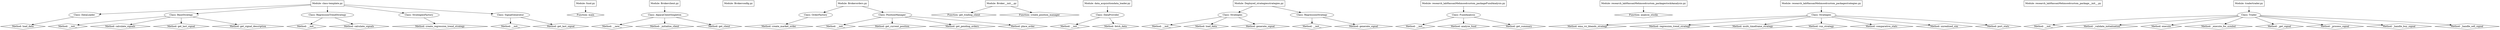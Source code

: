 strict digraph "Codebase Flowchart" {
	graph [rankdir=TB];
	node [label="\N"];
	"class-template_py"	[label="Module: class-template.py",
		shape=box];
	"class-template_py_DataLoader"	[label="Class: DataLoader",
		shape=ellipse];
	"class-template_py" -> "class-template_py_DataLoader";
	"class-template_py_BaseStrategy"	[label="Class: BaseStrategy",
		shape=ellipse];
	"class-template_py" -> "class-template_py_BaseStrategy";
	"class-template_py_RegressionTrendStrategy"	[label="Class: RegressionTrendStrategy",
		shape=ellipse];
	"class-template_py" -> "class-template_py_RegressionTrendStrategy";
	"class-template_py_StrategiesFactory"	[label="Class: StrategiesFactory",
		shape=ellipse];
	"class-template_py" -> "class-template_py_StrategiesFactory";
	"class-template_py_SignalGenerator"	[label="Class: SignalGenerator",
		shape=ellipse];
	"class-template_py" -> "class-template_py_SignalGenerator";
	"class-template_py_DataLoader_load_data"	[label="Method: load_data",
		shape=diamond];
	"class-template_py_DataLoader" -> "class-template_py_DataLoader_load_data";
	"class-template_py_BaseStrategy___init__"	[label="Method: __init__",
		shape=diamond];
	"class-template_py_BaseStrategy" -> "class-template_py_BaseStrategy___init__";
	"class-template_py_BaseStrategy_calculate_signals"	[label="Method: calculate_signals",
		shape=diamond];
	"class-template_py_BaseStrategy" -> "class-template_py_BaseStrategy_calculate_signals";
	"class-template_py_BaseStrategy_get_last_signal"	[label="Method: get_last_signal",
		shape=diamond];
	"class-template_py_BaseStrategy" -> "class-template_py_BaseStrategy_get_last_signal";
	"class-template_py_BaseStrategy_get_signal_description"	[label="Method: get_signal_description",
		shape=diamond];
	"class-template_py_BaseStrategy" -> "class-template_py_BaseStrategy_get_signal_description";
	"class-template_py_RegressionTrendStrategy___init__"	[label="Method: __init__",
		shape=diamond];
	"class-template_py_RegressionTrendStrategy" -> "class-template_py_RegressionTrendStrategy___init__";
	"class-template_py_RegressionTrendStrategy_calculate_signals"	[label="Method: calculate_signals",
		shape=diamond];
	"class-template_py_RegressionTrendStrategy" -> "class-template_py_RegressionTrendStrategy_calculate_signals";
	"class-template_py_StrategiesFactory_create_regression_trend_strategy"	[label="Method: create_regression_trend_strategy",
		shape=diamond];
	"class-template_py_StrategiesFactory" -> "class-template_py_StrategiesFactory_create_regression_trend_strategy";
	"class-template_py_SignalGenerator___init__"	[label="Method: __init__",
		shape=diamond];
	"class-template_py_SignalGenerator" -> "class-template_py_SignalGenerator___init__";
	"class-template_py_SignalGenerator_get_last_signal"	[label="Method: get_last_signal",
		shape=diamond];
	"class-template_py_SignalGenerator" -> "class-template_py_SignalGenerator_get_last_signal";
	fund_py	[label="Module: fund.py",
		shape=box];
	fund_py_main	[label="Function: main",
		shape=diamond];
	fund_py -> fund_py_main;
	"Broker\client_py"	[label="Module: Broker\client.py",
		shape=box];
	"Broker\client_py_AlpacaClientSingleton"	[label="Class: AlpacaClientSingleton",
		shape=ellipse];
	"Broker\client_py" -> "Broker\client_py_AlpacaClientSingleton";
	"Broker\client_py_AlpacaClientSingleton___new__"	[label="Method: __new__",
		shape=diamond];
	"Broker\client_py_AlpacaClientSingleton" -> "Broker\client_py_AlpacaClientSingleton___new__";
	"Broker\client_py_AlpacaClientSingleton__initialize_client"	[label="Method: _initialize_client",
		shape=diamond];
	"Broker\client_py_AlpacaClientSingleton" -> "Broker\client_py_AlpacaClientSingleton__initialize_client";
	"Broker\client_py_AlpacaClientSingleton_get_client"	[label="Method: get_client",
		shape=diamond];
	"Broker\client_py_AlpacaClientSingleton" -> "Broker\client_py_AlpacaClientSingleton_get_client";
	"Broker\config_py"	[label="Module: Broker\config.py",
		shape=box];
	"Broker\orders_py"	[label="Module: Broker\orders.py",
		shape=box];
	"Broker\orders_py_OrderFactory"	[label="Class: OrderFactory",
		shape=ellipse];
	"Broker\orders_py" -> "Broker\orders_py_OrderFactory";
	"Broker\orders_py_PositionManager"	[label="Class: PositionManager",
		shape=ellipse];
	"Broker\orders_py" -> "Broker\orders_py_PositionManager";
	"Broker\orders_py_OrderFactory_create_market_order"	[label="Method: create_market_order",
		shape=diamond];
	"Broker\orders_py_OrderFactory" -> "Broker\orders_py_OrderFactory_create_market_order";
	"Broker\orders_py_PositionManager___init__"	[label="Method: __init__",
		shape=diamond];
	"Broker\orders_py_PositionManager" -> "Broker\orders_py_PositionManager___init__";
	"Broker\orders_py_PositionManager_get_current_position"	[label="Method: get_current_position",
		shape=diamond];
	"Broker\orders_py_PositionManager" -> "Broker\orders_py_PositionManager_get_current_position";
	"Broker\orders_py_PositionManager_get_pending_orders"	[label="Method: get_pending_orders",
		shape=diamond];
	"Broker\orders_py_PositionManager" -> "Broker\orders_py_PositionManager_get_pending_orders";
	"Broker\orders_py_PositionManager_place_order"	[label="Method: place_order",
		shape=diamond];
	"Broker\orders_py_PositionManager" -> "Broker\orders_py_PositionManager_place_order";
	"Broker\__init___py"	[label="Module: Broker\__init__.py",
		shape=box];
	"Broker\__init___py_get_trading_client"	[label="Function: get_trading_client",
		shape=diamond];
	"Broker\__init___py" -> "Broker\__init___py_get_trading_client";
	"Broker\__init___py_create_position_manager"	[label="Function: create_position_manager",
		shape=diamond];
	"Broker\__init___py" -> "Broker\__init___py_create_position_manager";
	"data_acquisition\data_loader_py"	[label="Module: data_acquisition\data_loader.py",
		shape=box];
	"data_acquisition\data_loader_py_DataProvider"	[label="Class: DataProvider",
		shape=ellipse];
	"data_acquisition\data_loader_py" -> "data_acquisition\data_loader_py_DataProvider";
	"data_acquisition\data_loader_py_DataProvider___init__"	[label="Method: __init__",
		shape=diamond];
	"data_acquisition\data_loader_py_DataProvider" -> "data_acquisition\data_loader_py_DataProvider___init__";
	"data_acquisition\data_loader_py_DataProvider_fetch_data"	[label="Method: fetch_data",
		shape=diamond];
	"data_acquisition\data_loader_py_DataProvider" -> "data_acquisition\data_loader_py_DataProvider_fetch_data";
	"Deployed_strategies\strategies_py"	[label="Module: Deployed_strategies\strategies.py",
		shape=box];
	"Deployed_strategies\strategies_py_Strategies"	[label="Class: Strategies",
		shape=ellipse];
	"Deployed_strategies\strategies_py" -> "Deployed_strategies\strategies_py_Strategies";
	"Deployed_strategies\strategies_py_RegressionStrategy"	[label="Class: RegressionStrategy",
		shape=ellipse];
	"Deployed_strategies\strategies_py" -> "Deployed_strategies\strategies_py_RegressionStrategy";
	"Deployed_strategies\strategies_py_Strategies___init__"	[label="Method: __init__",
		shape=diamond];
	"Deployed_strategies\strategies_py_Strategies" -> "Deployed_strategies\strategies_py_Strategies___init__";
	"Deployed_strategies\strategies_py_Strategies_load_data"	[label="Method: load_data",
		shape=diamond];
	"Deployed_strategies\strategies_py_Strategies" -> "Deployed_strategies\strategies_py_Strategies_load_data";
	"Deployed_strategies\strategies_py_Strategies_generate_signal"	[label="Method: generate_signal",
		shape=diamond];
	"Deployed_strategies\strategies_py_Strategies" -> "Deployed_strategies\strategies_py_Strategies_generate_signal";
	"Deployed_strategies\strategies_py_RegressionStrategy___init__"	[label="Method: __init__",
		shape=diamond];
	"Deployed_strategies\strategies_py_RegressionStrategy" -> "Deployed_strategies\strategies_py_RegressionStrategy___init__";
	"Deployed_strategies\strategies_py_RegressionStrategy_generate_signal"	[label="Method: generate_signal",
		shape=diamond];
	"Deployed_strategies\strategies_py_RegressionStrategy" -> "Deployed_strategies\strategies_py_RegressionStrategy_generate_signal";
	"research_lab\HassanMehmood\custom_package\FundAnalysis_py"	[label="Module: research_lab\HassanMehmood\custom_package\FundAnalysis.py",
		shape=box];
	"research_lab\HassanMehmood\custom_package\FundAnalysis_py_FundAnalysis"	[label="Class: FundAnalysis",
		shape=ellipse];
	"research_lab\HassanMehmood\custom_package\FundAnalysis_py" -> "research_lab\HassanMehmood\custom_package\FundAnalysis_py_FundAnalysis";
	"research_lab\HassanMehmood\custom_package\FundAnalysis_py_FundAnalysis___init__"	[label="Method: __init__",
		shape=diamond];
	"research_lab\HassanMehmood\custom_package\FundAnalysis_py_FundAnalysis" -> "research_lab\HassanMehmood\custom_package\FundAnalysis_py_FundAnalysis___init__";
	"research_lab\HassanMehmood\custom_package\FundAnalysis_py_FundAnalysis_analyze_fund"	[label="Method: analyze_fund",
		shape=diamond];
	"research_lab\HassanMehmood\custom_package\FundAnalysis_py_FundAnalysis" -> "research_lab\HassanMehmood\custom_package\FundAnalysis_py_FundAnalysis_analyze_fund";
	"research_lab\HassanMehmood\custom_package\FundAnalysis_py_FundAnalysis_get_summary"	[label="Method: get_summary",
		shape=diamond];
	"research_lab\HassanMehmood\custom_package\FundAnalysis_py_FundAnalysis" -> "research_lab\HassanMehmood\custom_package\FundAnalysis_py_FundAnalysis_get_summary";
	"research_lab\HassanMehmood\custom_package\stockAanalysis_py"	[label="Module: research_lab\HassanMehmood\custom_package\stockAanalysis.py",
		shape=box];
	"research_lab\HassanMehmood\custom_package\stockAanalysis_py_analyze_stocks"	[label="Function: analyze_stocks",
		shape=diamond];
	"research_lab\HassanMehmood\custom_package\stockAanalysis_py" -> "research_lab\HassanMehmood\custom_package\stockAanalysis_py_analyze_stocks";
	"research_lab\HassanMehmood\custom_package\strategies_py"	[label="Module: research_lab\HassanMehmood\custom_package\strategies.py",
		shape=box];
	"research_lab\HassanMehmood\custom_package\strategies_py_Strategies"	[label="Class: Strategies",
		shape=ellipse];
	"research_lab\HassanMehmood\custom_package\strategies_py" -> "research_lab\HassanMehmood\custom_package\strategies_py_Strategies";
	"research_lab\HassanMehmood\custom_package\strategies_py_Strategies_ema_rsi_bbands_strategy"	[label="Method: ema_rsi_bbands_strategy",
		shape=diamond];
	"research_lab\HassanMehmood\custom_package\strategies_py_Strategies" -> "research_lab\HassanMehmood\custom_package\strategies_py_Strategies_ema_rsi_bbands_strategy";
	"research_lab\HassanMehmood\custom_package\strategies_py_Strategies_regression_trend_strategy"	[label="Method: regression_trend_strategy",
		shape=diamond];
	"research_lab\HassanMehmood\custom_package\strategies_py_Strategies" -> "research_lab\HassanMehmood\custom_package\strategies_py_Strategies_regression_trend_strategy";
	"research_lab\HassanMehmood\custom_package\strategies_py_Strategies_multi_timeframe_strategy"	[label="Method: multi_timeframe_strategy",
		shape=diamond];
	"research_lab\HassanMehmood\custom_package\strategies_py_Strategies" -> "research_lab\HassanMehmood\custom_package\strategies_py_Strategies_multi_timeframe_strategy";
	"research_lab\HassanMehmood\custom_package\strategies_py_Strategies_run_strategy"	[label="Method: run_strategy",
		shape=diamond];
	"research_lab\HassanMehmood\custom_package\strategies_py_Strategies" -> "research_lab\HassanMehmood\custom_package\strategies_py_Strategies_run_strategy";
	"research_lab\HassanMehmood\custom_package\strategies_py_Strategies_comparative_stats"	[label="Method: comparative_stats",
		shape=diamond];
	"research_lab\HassanMehmood\custom_package\strategies_py_Strategies" -> "research_lab\HassanMehmood\custom_package\strategies_py_Strategies_comparative_stats";
	"research_lab\HassanMehmood\custom_package\strategies_py_Strategies_unrealized_sim"	[label="Method: unrealized_sim",
		shape=diamond];
	"research_lab\HassanMehmood\custom_package\strategies_py_Strategies" -> "research_lab\HassanMehmood\custom_package\strategies_py_Strategies_unrealized_sim";
	"research_lab\HassanMehmood\custom_package\strategies_py_Strategies_port_stats"	[label="Method: port_stats",
		shape=diamond];
	"research_lab\HassanMehmood\custom_package\strategies_py_Strategies" -> "research_lab\HassanMehmood\custom_package\strategies_py_Strategies_port_stats";
	"research_lab\HassanMehmood\custom_package\__init___py"	[label="Module: research_lab\HassanMehmood\custom_package\__init__.py",
		shape=box];
	"trader\trader_py"	[label="Module: trader\trader.py",
		shape=box];
	"trader\trader_py_Trader"	[label="Class: Trader",
		shape=ellipse];
	"trader\trader_py" -> "trader\trader_py_Trader";
	"trader\trader_py_Trader___init__"	[label="Method: __init__",
		shape=diamond];
	"trader\trader_py_Trader" -> "trader\trader_py_Trader___init__";
	"trader\trader_py_Trader__validate_initialization"	[label="Method: _validate_initialization",
		shape=diamond];
	"trader\trader_py_Trader" -> "trader\trader_py_Trader__validate_initialization";
	"trader\trader_py_Trader_execute"	[label="Method: execute",
		shape=diamond];
	"trader\trader_py_Trader" -> "trader\trader_py_Trader_execute";
	"trader\trader_py_Trader__execute_for_symbol"	[label="Method: _execute_for_symbol",
		shape=diamond];
	"trader\trader_py_Trader" -> "trader\trader_py_Trader__execute_for_symbol";
	"trader\trader_py_Trader__get_signal"	[label="Method: _get_signal",
		shape=diamond];
	"trader\trader_py_Trader" -> "trader\trader_py_Trader__get_signal";
	"trader\trader_py_Trader__process_signal"	[label="Method: _process_signal",
		shape=diamond];
	"trader\trader_py_Trader" -> "trader\trader_py_Trader__process_signal";
	"trader\trader_py_Trader__handle_buy_signal"	[label="Method: _handle_buy_signal",
		shape=diamond];
	"trader\trader_py_Trader" -> "trader\trader_py_Trader__handle_buy_signal";
	"trader\trader_py_Trader__handle_sell_signal"	[label="Method: _handle_sell_signal",
		shape=diamond];
	"trader\trader_py_Trader" -> "trader\trader_py_Trader__handle_sell_signal";
}
